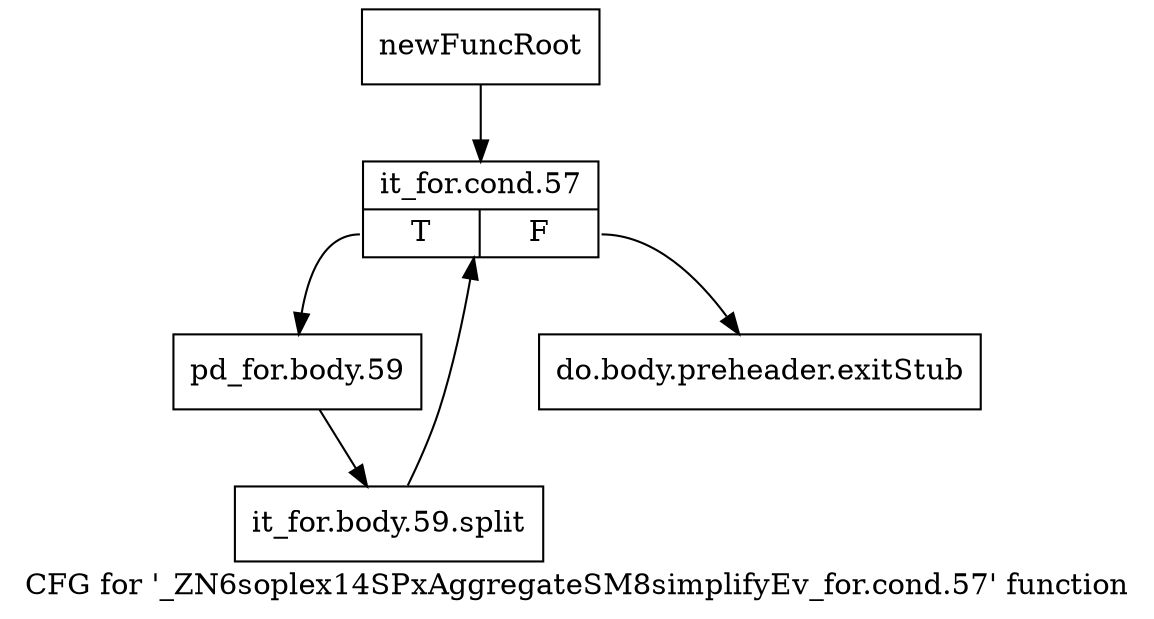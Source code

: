 digraph "CFG for '_ZN6soplex14SPxAggregateSM8simplifyEv_for.cond.57' function" {
	label="CFG for '_ZN6soplex14SPxAggregateSM8simplifyEv_for.cond.57' function";

	Node0x2d67ab0 [shape=record,label="{newFuncRoot}"];
	Node0x2d67ab0 -> Node0x2d67b50;
	Node0x2d67b00 [shape=record,label="{do.body.preheader.exitStub}"];
	Node0x2d67b50 [shape=record,label="{it_for.cond.57|{<s0>T|<s1>F}}"];
	Node0x2d67b50:s0 -> Node0x2d67ba0;
	Node0x2d67b50:s1 -> Node0x2d67b00;
	Node0x2d67ba0 [shape=record,label="{pd_for.body.59}"];
	Node0x2d67ba0 -> Node0x3453570;
	Node0x3453570 [shape=record,label="{it_for.body.59.split}"];
	Node0x3453570 -> Node0x2d67b50;
}
